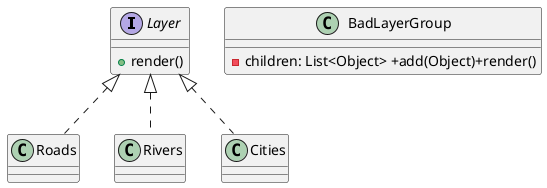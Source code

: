 @startuml
interface Layer {
+render()
 }
class Roads
class Rivers
class Cities
class BadLayerGroup {
 -children: List<Object> +add(Object)+render()
 }
Layer <|.. Roads
Layer <|.. Rivers
Layer <|.. Cities
@enduml